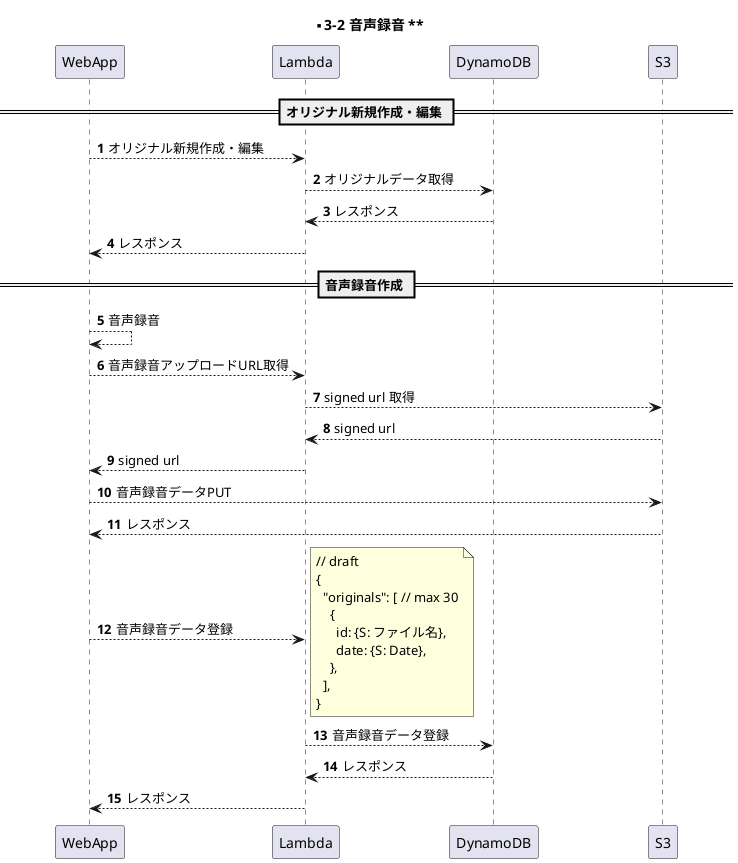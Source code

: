 @startuml s3-2

participant WebApp order 1
participant Lambda order 2
participant DynamoDB order 3
participant S3 order 4
skinparam ParticipantPadding 50
autonumber

title ** 3-2 音声録音 **

== オリジナル新規作成・編集 ==
WebApp --> Lambda: オリジナル新規作成・編集
Lambda --> DynamoDB: オリジナルデータ取得
Lambda <-- DynamoDB: レスポンス
WebApp <-- Lambda: レスポンス

== 音声録音作成 ==
WebApp --> WebApp: 音声録音
WebApp --> Lambda: 音声録音アップロードURL取得
Lambda --> S3: signed url 取得
Lambda <-- S3: signed url
WebApp <-- Lambda: signed url
WebApp --> S3: 音声録音データPUT
WebApp <-- S3: レスポンス
WebApp --> Lambda: 音声録音データ登録
note right
// draft
{
  "originals": [ // max 30
    {
      id: {S: ファイル名},
      date: {S: Date},
    },
  ],
}
end note
Lambda --> DynamoDB: 音声録音データ登録
Lambda <-- DynamoDB: レスポンス
WebApp <-- Lambda: レスポンス

@enduml